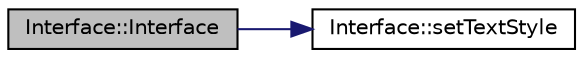 digraph "Interface::Interface"
{
 // LATEX_PDF_SIZE
  edge [fontname="Helvetica",fontsize="10",labelfontname="Helvetica",labelfontsize="10"];
  node [fontname="Helvetica",fontsize="10",shape=record];
  rankdir="LR";
  Node1 [label="Interface::Interface",height=0.2,width=0.4,color="black", fillcolor="grey75", style="filled", fontcolor="black",tooltip="Konstruktor klasy Interface."];
  Node1 -> Node2 [color="midnightblue",fontsize="10",style="solid",fontname="Helvetica"];
  Node2 [label="Interface::setTextStyle",height=0.2,width=0.4,color="black", fillcolor="white", style="filled",URL="$class_interface.html#a452c32b70bad9f2ae697adda28a9dba0",tooltip="Ustawia styl dla obiektu klasy sf::Text."];
}
